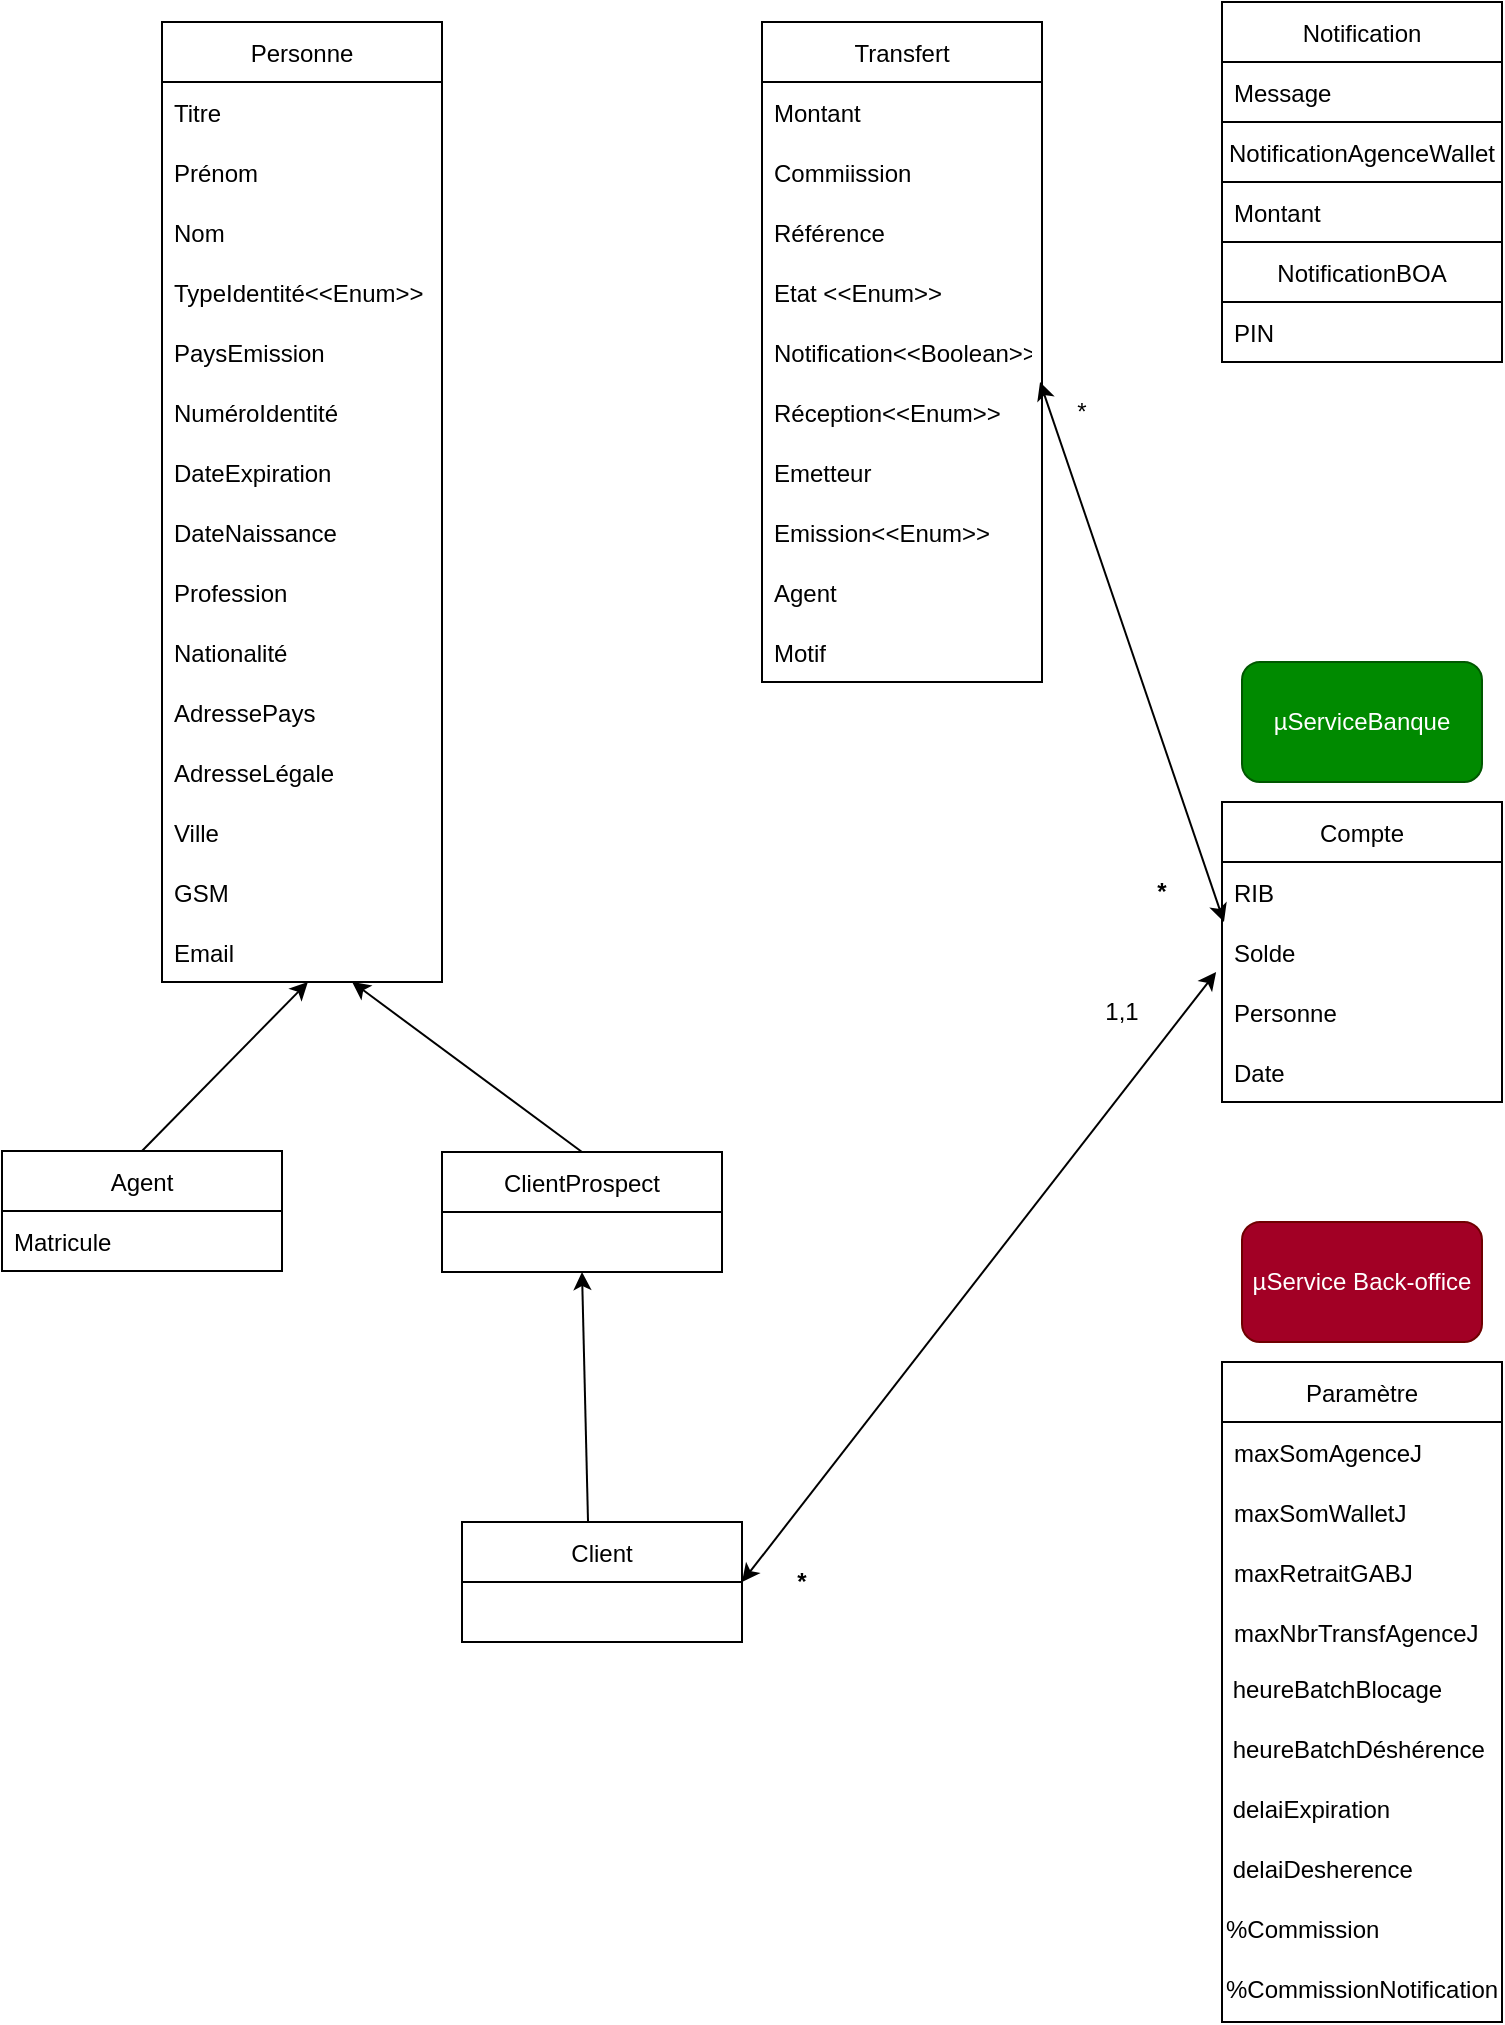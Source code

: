 <mxfile version="16.2.2" type="github">
  <diagram id="8DBcMpiF3WPcPkWtYWcN" name="Page-1">
    <mxGraphModel dx="978" dy="484" grid="1" gridSize="10" guides="1" tooltips="1" connect="1" arrows="1" fold="1" page="1" pageScale="1" pageWidth="827" pageHeight="1169" math="0" shadow="0">
      <root>
        <mxCell id="0" />
        <mxCell id="1" parent="0" />
        <mxCell id="Eo5x3lgqGzYSnr3rYMwt-1" value="Transfert" style="swimlane;fontStyle=0;childLayout=stackLayout;horizontal=1;startSize=30;horizontalStack=0;resizeParent=1;resizeParentMax=0;resizeLast=0;collapsible=1;marginBottom=0;" parent="1" vertex="1">
          <mxGeometry x="450" y="20" width="140" height="330" as="geometry" />
        </mxCell>
        <mxCell id="Eo5x3lgqGzYSnr3rYMwt-2" value="Montant" style="text;strokeColor=none;fillColor=none;align=left;verticalAlign=middle;spacingLeft=4;spacingRight=4;overflow=hidden;points=[[0,0.5],[1,0.5]];portConstraint=eastwest;rotatable=0;" parent="Eo5x3lgqGzYSnr3rYMwt-1" vertex="1">
          <mxGeometry y="30" width="140" height="30" as="geometry" />
        </mxCell>
        <mxCell id="Eo5x3lgqGzYSnr3rYMwt-3" value="Commiission" style="text;strokeColor=none;fillColor=none;align=left;verticalAlign=middle;spacingLeft=4;spacingRight=4;overflow=hidden;points=[[0,0.5],[1,0.5]];portConstraint=eastwest;rotatable=0;" parent="Eo5x3lgqGzYSnr3rYMwt-1" vertex="1">
          <mxGeometry y="60" width="140" height="30" as="geometry" />
        </mxCell>
        <mxCell id="Eo5x3lgqGzYSnr3rYMwt-4" value="Référence" style="text;strokeColor=none;fillColor=none;align=left;verticalAlign=middle;spacingLeft=4;spacingRight=4;overflow=hidden;points=[[0,0.5],[1,0.5]];portConstraint=eastwest;rotatable=0;" parent="Eo5x3lgqGzYSnr3rYMwt-1" vertex="1">
          <mxGeometry y="90" width="140" height="30" as="geometry" />
        </mxCell>
        <mxCell id="Eo5x3lgqGzYSnr3rYMwt-13" value="Etat &lt;&lt;Enum&gt;&gt;" style="text;strokeColor=none;fillColor=none;align=left;verticalAlign=middle;spacingLeft=4;spacingRight=4;overflow=hidden;points=[[0,0.5],[1,0.5]];portConstraint=eastwest;rotatable=0;" parent="Eo5x3lgqGzYSnr3rYMwt-1" vertex="1">
          <mxGeometry y="120" width="140" height="30" as="geometry" />
        </mxCell>
        <mxCell id="Eo5x3lgqGzYSnr3rYMwt-15" value="Notification&lt;&lt;Boolean&gt;&gt;" style="text;strokeColor=none;fillColor=none;align=left;verticalAlign=middle;spacingLeft=4;spacingRight=4;overflow=hidden;points=[[0,0.5],[1,0.5]];portConstraint=eastwest;rotatable=0;" parent="Eo5x3lgqGzYSnr3rYMwt-1" vertex="1">
          <mxGeometry y="150" width="140" height="30" as="geometry" />
        </mxCell>
        <mxCell id="Eo5x3lgqGzYSnr3rYMwt-16" value="Réception&lt;&lt;Enum&gt;&gt;" style="text;strokeColor=none;fillColor=none;align=left;verticalAlign=middle;spacingLeft=4;spacingRight=4;overflow=hidden;points=[[0,0.5],[1,0.5]];portConstraint=eastwest;rotatable=0;" parent="Eo5x3lgqGzYSnr3rYMwt-1" vertex="1">
          <mxGeometry y="180" width="140" height="30" as="geometry" />
        </mxCell>
        <mxCell id="Eo5x3lgqGzYSnr3rYMwt-14" value="Emetteur" style="text;strokeColor=none;fillColor=none;align=left;verticalAlign=middle;spacingLeft=4;spacingRight=4;overflow=hidden;points=[[0,0.5],[1,0.5]];portConstraint=eastwest;rotatable=0;" parent="Eo5x3lgqGzYSnr3rYMwt-1" vertex="1">
          <mxGeometry y="210" width="140" height="30" as="geometry" />
        </mxCell>
        <mxCell id="Eo5x3lgqGzYSnr3rYMwt-17" value="Emission&lt;&lt;Enum&gt;&gt;" style="text;strokeColor=none;fillColor=none;align=left;verticalAlign=middle;spacingLeft=4;spacingRight=4;overflow=hidden;points=[[0,0.5],[1,0.5]];portConstraint=eastwest;rotatable=0;" parent="Eo5x3lgqGzYSnr3rYMwt-1" vertex="1">
          <mxGeometry y="240" width="140" height="30" as="geometry" />
        </mxCell>
        <mxCell id="Eo5x3lgqGzYSnr3rYMwt-101" value="Agent" style="text;strokeColor=none;fillColor=none;align=left;verticalAlign=middle;spacingLeft=4;spacingRight=4;overflow=hidden;points=[[0,0.5],[1,0.5]];portConstraint=eastwest;rotatable=0;" parent="Eo5x3lgqGzYSnr3rYMwt-1" vertex="1">
          <mxGeometry y="270" width="140" height="30" as="geometry" />
        </mxCell>
        <mxCell id="Eo5x3lgqGzYSnr3rYMwt-18" value="Motif" style="text;strokeColor=none;fillColor=none;align=left;verticalAlign=middle;spacingLeft=4;spacingRight=4;overflow=hidden;points=[[0,0.5],[1,0.5]];portConstraint=eastwest;rotatable=0;" parent="Eo5x3lgqGzYSnr3rYMwt-1" vertex="1">
          <mxGeometry y="300" width="140" height="30" as="geometry" />
        </mxCell>
        <mxCell id="Eo5x3lgqGzYSnr3rYMwt-5" value="Personne" style="swimlane;fontStyle=0;childLayout=stackLayout;horizontal=1;startSize=30;horizontalStack=0;resizeParent=1;resizeParentMax=0;resizeLast=0;collapsible=1;marginBottom=0;" parent="1" vertex="1">
          <mxGeometry x="150" y="20" width="140" height="480" as="geometry" />
        </mxCell>
        <mxCell id="Eo5x3lgqGzYSnr3rYMwt-6" value="Titre" style="text;strokeColor=none;fillColor=none;align=left;verticalAlign=middle;spacingLeft=4;spacingRight=4;overflow=hidden;points=[[0,0.5],[1,0.5]];portConstraint=eastwest;rotatable=0;" parent="Eo5x3lgqGzYSnr3rYMwt-5" vertex="1">
          <mxGeometry y="30" width="140" height="30" as="geometry" />
        </mxCell>
        <mxCell id="Eo5x3lgqGzYSnr3rYMwt-7" value="Prénom" style="text;strokeColor=none;fillColor=none;align=left;verticalAlign=middle;spacingLeft=4;spacingRight=4;overflow=hidden;points=[[0,0.5],[1,0.5]];portConstraint=eastwest;rotatable=0;" parent="Eo5x3lgqGzYSnr3rYMwt-5" vertex="1">
          <mxGeometry y="60" width="140" height="30" as="geometry" />
        </mxCell>
        <mxCell id="Eo5x3lgqGzYSnr3rYMwt-8" value="Nom" style="text;strokeColor=none;fillColor=none;align=left;verticalAlign=middle;spacingLeft=4;spacingRight=4;overflow=hidden;points=[[0,0.5],[1,0.5]];portConstraint=eastwest;rotatable=0;" parent="Eo5x3lgqGzYSnr3rYMwt-5" vertex="1">
          <mxGeometry y="90" width="140" height="30" as="geometry" />
        </mxCell>
        <mxCell id="Eo5x3lgqGzYSnr3rYMwt-48" value="TypeIdentité&lt;&lt;Enum&gt;&gt;" style="text;strokeColor=none;fillColor=none;align=left;verticalAlign=middle;spacingLeft=4;spacingRight=4;overflow=hidden;points=[[0,0.5],[1,0.5]];portConstraint=eastwest;rotatable=0;" parent="Eo5x3lgqGzYSnr3rYMwt-5" vertex="1">
          <mxGeometry y="120" width="140" height="30" as="geometry" />
        </mxCell>
        <mxCell id="Eo5x3lgqGzYSnr3rYMwt-49" value="PaysEmission" style="text;strokeColor=none;fillColor=none;align=left;verticalAlign=middle;spacingLeft=4;spacingRight=4;overflow=hidden;points=[[0,0.5],[1,0.5]];portConstraint=eastwest;rotatable=0;" parent="Eo5x3lgqGzYSnr3rYMwt-5" vertex="1">
          <mxGeometry y="150" width="140" height="30" as="geometry" />
        </mxCell>
        <mxCell id="Eo5x3lgqGzYSnr3rYMwt-50" value="NuméroIdentité" style="text;strokeColor=none;fillColor=none;align=left;verticalAlign=middle;spacingLeft=4;spacingRight=4;overflow=hidden;points=[[0,0.5],[1,0.5]];portConstraint=eastwest;rotatable=0;" parent="Eo5x3lgqGzYSnr3rYMwt-5" vertex="1">
          <mxGeometry y="180" width="140" height="30" as="geometry" />
        </mxCell>
        <mxCell id="Eo5x3lgqGzYSnr3rYMwt-51" value="DateExpiration" style="text;strokeColor=none;fillColor=none;align=left;verticalAlign=middle;spacingLeft=4;spacingRight=4;overflow=hidden;points=[[0,0.5],[1,0.5]];portConstraint=eastwest;rotatable=0;" parent="Eo5x3lgqGzYSnr3rYMwt-5" vertex="1">
          <mxGeometry y="210" width="140" height="30" as="geometry" />
        </mxCell>
        <mxCell id="Eo5x3lgqGzYSnr3rYMwt-52" value="DateNaissance" style="text;strokeColor=none;fillColor=none;align=left;verticalAlign=middle;spacingLeft=4;spacingRight=4;overflow=hidden;points=[[0,0.5],[1,0.5]];portConstraint=eastwest;rotatable=0;" parent="Eo5x3lgqGzYSnr3rYMwt-5" vertex="1">
          <mxGeometry y="240" width="140" height="30" as="geometry" />
        </mxCell>
        <mxCell id="Eo5x3lgqGzYSnr3rYMwt-53" value="Profession" style="text;strokeColor=none;fillColor=none;align=left;verticalAlign=middle;spacingLeft=4;spacingRight=4;overflow=hidden;points=[[0,0.5],[1,0.5]];portConstraint=eastwest;rotatable=0;" parent="Eo5x3lgqGzYSnr3rYMwt-5" vertex="1">
          <mxGeometry y="270" width="140" height="30" as="geometry" />
        </mxCell>
        <mxCell id="Eo5x3lgqGzYSnr3rYMwt-54" value="Nationalité" style="text;strokeColor=none;fillColor=none;align=left;verticalAlign=middle;spacingLeft=4;spacingRight=4;overflow=hidden;points=[[0,0.5],[1,0.5]];portConstraint=eastwest;rotatable=0;" parent="Eo5x3lgqGzYSnr3rYMwt-5" vertex="1">
          <mxGeometry y="300" width="140" height="30" as="geometry" />
        </mxCell>
        <mxCell id="Eo5x3lgqGzYSnr3rYMwt-55" value="AdressePays" style="text;strokeColor=none;fillColor=none;align=left;verticalAlign=middle;spacingLeft=4;spacingRight=4;overflow=hidden;points=[[0,0.5],[1,0.5]];portConstraint=eastwest;rotatable=0;" parent="Eo5x3lgqGzYSnr3rYMwt-5" vertex="1">
          <mxGeometry y="330" width="140" height="30" as="geometry" />
        </mxCell>
        <mxCell id="Eo5x3lgqGzYSnr3rYMwt-56" value="AdresseLégale" style="text;strokeColor=none;fillColor=none;align=left;verticalAlign=middle;spacingLeft=4;spacingRight=4;overflow=hidden;points=[[0,0.5],[1,0.5]];portConstraint=eastwest;rotatable=0;" parent="Eo5x3lgqGzYSnr3rYMwt-5" vertex="1">
          <mxGeometry y="360" width="140" height="30" as="geometry" />
        </mxCell>
        <mxCell id="Eo5x3lgqGzYSnr3rYMwt-57" value="Ville" style="text;strokeColor=none;fillColor=none;align=left;verticalAlign=middle;spacingLeft=4;spacingRight=4;overflow=hidden;points=[[0,0.5],[1,0.5]];portConstraint=eastwest;rotatable=0;" parent="Eo5x3lgqGzYSnr3rYMwt-5" vertex="1">
          <mxGeometry y="390" width="140" height="30" as="geometry" />
        </mxCell>
        <mxCell id="Eo5x3lgqGzYSnr3rYMwt-58" value="GSM" style="text;strokeColor=none;fillColor=none;align=left;verticalAlign=middle;spacingLeft=4;spacingRight=4;overflow=hidden;points=[[0,0.5],[1,0.5]];portConstraint=eastwest;rotatable=0;" parent="Eo5x3lgqGzYSnr3rYMwt-5" vertex="1">
          <mxGeometry y="420" width="140" height="30" as="geometry" />
        </mxCell>
        <mxCell id="Eo5x3lgqGzYSnr3rYMwt-59" value="Email" style="text;strokeColor=none;fillColor=none;align=left;verticalAlign=middle;spacingLeft=4;spacingRight=4;overflow=hidden;points=[[0,0.5],[1,0.5]];portConstraint=eastwest;rotatable=0;" parent="Eo5x3lgqGzYSnr3rYMwt-5" vertex="1">
          <mxGeometry y="450" width="140" height="30" as="geometry" />
        </mxCell>
        <mxCell id="Eo5x3lgqGzYSnr3rYMwt-9" value="Compte" style="swimlane;fontStyle=0;childLayout=stackLayout;horizontal=1;startSize=30;horizontalStack=0;resizeParent=1;resizeParentMax=0;resizeLast=0;collapsible=1;marginBottom=0;" parent="1" vertex="1">
          <mxGeometry x="680" y="410" width="140" height="150" as="geometry" />
        </mxCell>
        <mxCell id="Eo5x3lgqGzYSnr3rYMwt-10" value="RIB" style="text;strokeColor=none;fillColor=none;align=left;verticalAlign=middle;spacingLeft=4;spacingRight=4;overflow=hidden;points=[[0,0.5],[1,0.5]];portConstraint=eastwest;rotatable=0;" parent="Eo5x3lgqGzYSnr3rYMwt-9" vertex="1">
          <mxGeometry y="30" width="140" height="30" as="geometry" />
        </mxCell>
        <mxCell id="Eo5x3lgqGzYSnr3rYMwt-11" value="Solde" style="text;strokeColor=none;fillColor=none;align=left;verticalAlign=middle;spacingLeft=4;spacingRight=4;overflow=hidden;points=[[0,0.5],[1,0.5]];portConstraint=eastwest;rotatable=0;" parent="Eo5x3lgqGzYSnr3rYMwt-9" vertex="1">
          <mxGeometry y="60" width="140" height="30" as="geometry" />
        </mxCell>
        <mxCell id="Eo5x3lgqGzYSnr3rYMwt-96" value="Personne" style="text;strokeColor=none;fillColor=none;align=left;verticalAlign=middle;spacingLeft=4;spacingRight=4;overflow=hidden;points=[[0,0.5],[1,0.5]];portConstraint=eastwest;rotatable=0;" parent="Eo5x3lgqGzYSnr3rYMwt-9" vertex="1">
          <mxGeometry y="90" width="140" height="30" as="geometry" />
        </mxCell>
        <mxCell id="Eo5x3lgqGzYSnr3rYMwt-12" value="Date" style="text;strokeColor=none;fillColor=none;align=left;verticalAlign=middle;spacingLeft=4;spacingRight=4;overflow=hidden;points=[[0,0.5],[1,0.5]];portConstraint=eastwest;rotatable=0;" parent="Eo5x3lgqGzYSnr3rYMwt-9" vertex="1">
          <mxGeometry y="120" width="140" height="30" as="geometry" />
        </mxCell>
        <mxCell id="Eo5x3lgqGzYSnr3rYMwt-24" value="Agent" style="swimlane;fontStyle=0;childLayout=stackLayout;horizontal=1;startSize=30;horizontalStack=0;resizeParent=1;resizeParentMax=0;resizeLast=0;collapsible=1;marginBottom=0;" parent="1" vertex="1">
          <mxGeometry x="70" y="584.5" width="140" height="60" as="geometry" />
        </mxCell>
        <mxCell id="Eo5x3lgqGzYSnr3rYMwt-25" value="Matricule" style="text;strokeColor=none;fillColor=none;align=left;verticalAlign=middle;spacingLeft=4;spacingRight=4;overflow=hidden;points=[[0,0.5],[1,0.5]];portConstraint=eastwest;rotatable=0;" parent="Eo5x3lgqGzYSnr3rYMwt-24" vertex="1">
          <mxGeometry y="30" width="140" height="30" as="geometry" />
        </mxCell>
        <mxCell id="Eo5x3lgqGzYSnr3rYMwt-28" value="ClientProspect" style="swimlane;fontStyle=0;childLayout=stackLayout;horizontal=1;startSize=30;horizontalStack=0;resizeParent=1;resizeParentMax=0;resizeLast=0;collapsible=1;marginBottom=0;" parent="1" vertex="1">
          <mxGeometry x="290" y="585" width="140" height="60" as="geometry" />
        </mxCell>
        <mxCell id="Eo5x3lgqGzYSnr3rYMwt-32" value="Client" style="swimlane;fontStyle=0;childLayout=stackLayout;horizontal=1;startSize=30;horizontalStack=0;resizeParent=1;resizeParentMax=0;resizeLast=0;collapsible=1;marginBottom=0;" parent="1" vertex="1">
          <mxGeometry x="300" y="770" width="140" height="60" as="geometry" />
        </mxCell>
        <mxCell id="Eo5x3lgqGzYSnr3rYMwt-36" value="Paramètre" style="swimlane;fontStyle=0;childLayout=stackLayout;horizontal=1;startSize=30;horizontalStack=0;resizeParent=1;resizeParentMax=0;resizeLast=0;collapsible=1;marginBottom=0;" parent="1" vertex="1">
          <mxGeometry x="680" y="690" width="140" height="330" as="geometry" />
        </mxCell>
        <mxCell id="Eo5x3lgqGzYSnr3rYMwt-37" value="maxSomAgenceJ" style="text;strokeColor=none;fillColor=none;align=left;verticalAlign=middle;spacingLeft=4;spacingRight=4;overflow=hidden;points=[[0,0.5],[1,0.5]];portConstraint=eastwest;rotatable=0;" parent="Eo5x3lgqGzYSnr3rYMwt-36" vertex="1">
          <mxGeometry y="30" width="140" height="30" as="geometry" />
        </mxCell>
        <mxCell id="Eo5x3lgqGzYSnr3rYMwt-38" value="maxSomWalletJ" style="text;strokeColor=none;fillColor=none;align=left;verticalAlign=middle;spacingLeft=4;spacingRight=4;overflow=hidden;points=[[0,0.5],[1,0.5]];portConstraint=eastwest;rotatable=0;" parent="Eo5x3lgqGzYSnr3rYMwt-36" vertex="1">
          <mxGeometry y="60" width="140" height="30" as="geometry" />
        </mxCell>
        <mxCell id="Eo5x3lgqGzYSnr3rYMwt-39" value="maxRetraitGABJ" style="text;strokeColor=none;fillColor=none;align=left;verticalAlign=middle;spacingLeft=4;spacingRight=4;overflow=hidden;points=[[0,0.5],[1,0.5]];portConstraint=eastwest;rotatable=0;" parent="Eo5x3lgqGzYSnr3rYMwt-36" vertex="1">
          <mxGeometry y="90" width="140" height="30" as="geometry" />
        </mxCell>
        <mxCell id="Eo5x3lgqGzYSnr3rYMwt-40" value="maxNbrTransfAgenceJ" style="text;strokeColor=none;fillColor=none;align=left;verticalAlign=middle;spacingLeft=4;spacingRight=4;overflow=hidden;points=[[0,0.5],[1,0.5]];portConstraint=eastwest;rotatable=0;" parent="Eo5x3lgqGzYSnr3rYMwt-36" vertex="1">
          <mxGeometry y="120" width="140" height="30" as="geometry" />
        </mxCell>
        <mxCell id="Eo5x3lgqGzYSnr3rYMwt-41" value="&lt;font face=&quot;helvetica&quot;&gt;&amp;nbsp;heureBatchBlocage&lt;/font&gt;" style="text;whiteSpace=wrap;html=1;" parent="Eo5x3lgqGzYSnr3rYMwt-36" vertex="1">
          <mxGeometry y="150" width="140" height="30" as="geometry" />
        </mxCell>
        <mxCell id="Eo5x3lgqGzYSnr3rYMwt-42" value="&lt;font face=&quot;helvetica&quot;&gt;&amp;nbsp;heureBatchDéshérence&lt;/font&gt;" style="text;whiteSpace=wrap;html=1;" parent="Eo5x3lgqGzYSnr3rYMwt-36" vertex="1">
          <mxGeometry y="180" width="140" height="30" as="geometry" />
        </mxCell>
        <mxCell id="Eo5x3lgqGzYSnr3rYMwt-43" value="&lt;font face=&quot;helvetica&quot;&gt;&amp;nbsp;delaiExpiration&lt;/font&gt;&lt;span&gt;&lt;br&gt;&lt;/span&gt;" style="text;whiteSpace=wrap;html=1;" parent="Eo5x3lgqGzYSnr3rYMwt-36" vertex="1">
          <mxGeometry y="210" width="140" height="30" as="geometry" />
        </mxCell>
        <mxCell id="Eo5x3lgqGzYSnr3rYMwt-46" value="&lt;font face=&quot;helvetica&quot;&gt;&amp;nbsp;delaiDesherence&lt;/font&gt;" style="text;whiteSpace=wrap;html=1;" parent="Eo5x3lgqGzYSnr3rYMwt-36" vertex="1">
          <mxGeometry y="240" width="140" height="30" as="geometry" />
        </mxCell>
        <mxCell id="Eo5x3lgqGzYSnr3rYMwt-47" value="&lt;font face=&quot;helvetica&quot;&gt;%Commission&lt;/font&gt;" style="text;whiteSpace=wrap;html=1;" parent="Eo5x3lgqGzYSnr3rYMwt-36" vertex="1">
          <mxGeometry y="270" width="140" height="30" as="geometry" />
        </mxCell>
        <mxCell id="Eo5x3lgqGzYSnr3rYMwt-98" value="&lt;font face=&quot;helvetica&quot;&gt;%CommissionNotification&lt;/font&gt;" style="text;whiteSpace=wrap;html=1;" parent="Eo5x3lgqGzYSnr3rYMwt-36" vertex="1">
          <mxGeometry y="300" width="140" height="30" as="geometry" />
        </mxCell>
        <mxCell id="Eo5x3lgqGzYSnr3rYMwt-75" value="" style="endArrow=classic;html=1;rounded=0;entryX=0.521;entryY=1;entryDx=0;entryDy=0;entryPerimeter=0;exitX=0.5;exitY=0;exitDx=0;exitDy=0;" parent="1" source="Eo5x3lgqGzYSnr3rYMwt-24" target="Eo5x3lgqGzYSnr3rYMwt-59" edge="1">
          <mxGeometry width="50" height="50" relative="1" as="geometry">
            <mxPoint x="240" y="600" as="sourcePoint" />
            <mxPoint x="290" y="550" as="targetPoint" />
          </mxGeometry>
        </mxCell>
        <mxCell id="Eo5x3lgqGzYSnr3rYMwt-77" value="" style="endArrow=classic;html=1;rounded=0;entryX=0.679;entryY=1;entryDx=0;entryDy=0;entryPerimeter=0;exitX=0.5;exitY=0;exitDx=0;exitDy=0;" parent="1" source="Eo5x3lgqGzYSnr3rYMwt-28" target="Eo5x3lgqGzYSnr3rYMwt-59" edge="1">
          <mxGeometry width="50" height="50" relative="1" as="geometry">
            <mxPoint x="407" y="597" as="sourcePoint" />
            <mxPoint x="242.94" y="520" as="targetPoint" />
          </mxGeometry>
        </mxCell>
        <mxCell id="Eo5x3lgqGzYSnr3rYMwt-78" value="" style="endArrow=classic;html=1;rounded=0;entryX=0.5;entryY=1;entryDx=0;entryDy=0;exitX=0.45;exitY=-0.008;exitDx=0;exitDy=0;exitPerimeter=0;" parent="1" source="Eo5x3lgqGzYSnr3rYMwt-32" target="Eo5x3lgqGzYSnr3rYMwt-28" edge="1">
          <mxGeometry width="50" height="50" relative="1" as="geometry">
            <mxPoint x="431.06" y="820" as="sourcePoint" />
            <mxPoint x="458.04" y="700" as="targetPoint" />
          </mxGeometry>
        </mxCell>
        <mxCell id="Eo5x3lgqGzYSnr3rYMwt-80" value="" style="endArrow=classic;startArrow=classic;html=1;rounded=0;entryX=0.007;entryY=0;entryDx=0;entryDy=0;entryPerimeter=0;exitX=0.993;exitY=0;exitDx=0;exitDy=0;exitPerimeter=0;" parent="1" source="Eo5x3lgqGzYSnr3rYMwt-16" target="Eo5x3lgqGzYSnr3rYMwt-11" edge="1">
          <mxGeometry width="50" height="50" relative="1" as="geometry">
            <mxPoint x="660" y="190" as="sourcePoint" />
            <mxPoint x="710" y="140" as="targetPoint" />
          </mxGeometry>
        </mxCell>
        <mxCell id="Eo5x3lgqGzYSnr3rYMwt-89" value="1,1" style="text;html=1;strokeColor=none;fillColor=none;align=center;verticalAlign=middle;whiteSpace=wrap;rounded=0;" parent="1" vertex="1">
          <mxGeometry x="600" y="500" width="60" height="30" as="geometry" />
        </mxCell>
        <mxCell id="Eo5x3lgqGzYSnr3rYMwt-92" value="*" style="text;html=1;strokeColor=none;fillColor=none;align=center;verticalAlign=middle;whiteSpace=wrap;rounded=0;" parent="1" vertex="1">
          <mxGeometry x="580" y="200" width="60" height="30" as="geometry" />
        </mxCell>
        <mxCell id="Eo5x3lgqGzYSnr3rYMwt-93" value="&lt;b&gt;*&lt;/b&gt;" style="text;html=1;strokeColor=none;fillColor=none;align=center;verticalAlign=middle;whiteSpace=wrap;rounded=0;" parent="1" vertex="1">
          <mxGeometry x="620" y="440" width="60" height="30" as="geometry" />
        </mxCell>
        <mxCell id="Eo5x3lgqGzYSnr3rYMwt-94" value="µServiceBanque" style="rounded=1;whiteSpace=wrap;html=1;fillColor=#008a00;fontColor=#ffffff;strokeColor=#005700;" parent="1" vertex="1">
          <mxGeometry x="690" y="340" width="120" height="60" as="geometry" />
        </mxCell>
        <mxCell id="Eo5x3lgqGzYSnr3rYMwt-95" value="µService Back-office" style="rounded=1;whiteSpace=wrap;html=1;fillColor=#a20025;fontColor=#ffffff;strokeColor=#6F0000;" parent="1" vertex="1">
          <mxGeometry x="690" y="620" width="120" height="60" as="geometry" />
        </mxCell>
        <mxCell id="Eo5x3lgqGzYSnr3rYMwt-99" value="" style="endArrow=classic;startArrow=classic;html=1;rounded=0;entryX=-0.021;entryY=0.833;entryDx=0;entryDy=0;entryPerimeter=0;exitX=1;exitY=0.5;exitDx=0;exitDy=0;" parent="1" source="Eo5x3lgqGzYSnr3rYMwt-32" target="Eo5x3lgqGzYSnr3rYMwt-11" edge="1">
          <mxGeometry width="50" height="50" relative="1" as="geometry">
            <mxPoint x="490" y="690" as="sourcePoint" />
            <mxPoint x="540" y="640" as="targetPoint" />
          </mxGeometry>
        </mxCell>
        <mxCell id="Eo5x3lgqGzYSnr3rYMwt-100" value="&lt;b&gt;*&lt;/b&gt;" style="text;html=1;strokeColor=none;fillColor=none;align=center;verticalAlign=middle;whiteSpace=wrap;rounded=0;" parent="1" vertex="1">
          <mxGeometry x="440" y="785" width="60" height="30" as="geometry" />
        </mxCell>
        <mxCell id="ED1YyseDA5ToxZGcXCbZ-1" value="Notification" style="swimlane;fontStyle=0;childLayout=stackLayout;horizontal=1;startSize=30;horizontalStack=0;resizeParent=1;resizeParentMax=0;resizeLast=0;collapsible=1;marginBottom=0;" vertex="1" parent="1">
          <mxGeometry x="680" y="10" width="140" height="60" as="geometry" />
        </mxCell>
        <mxCell id="ED1YyseDA5ToxZGcXCbZ-2" value="Message" style="text;strokeColor=none;fillColor=none;align=left;verticalAlign=middle;spacingLeft=4;spacingRight=4;overflow=hidden;points=[[0,0.5],[1,0.5]];portConstraint=eastwest;rotatable=0;" vertex="1" parent="ED1YyseDA5ToxZGcXCbZ-1">
          <mxGeometry y="30" width="140" height="30" as="geometry" />
        </mxCell>
        <mxCell id="ED1YyseDA5ToxZGcXCbZ-3" value="NotificationAgenceWallet" style="swimlane;fontStyle=0;childLayout=stackLayout;horizontal=1;startSize=30;horizontalStack=0;resizeParent=1;resizeParentMax=0;resizeLast=0;collapsible=1;marginBottom=0;" vertex="1" parent="1">
          <mxGeometry x="680" y="70" width="140" height="60" as="geometry" />
        </mxCell>
        <mxCell id="ED1YyseDA5ToxZGcXCbZ-4" value="Montant" style="text;strokeColor=none;fillColor=none;align=left;verticalAlign=middle;spacingLeft=4;spacingRight=4;overflow=hidden;points=[[0,0.5],[1,0.5]];portConstraint=eastwest;rotatable=0;" vertex="1" parent="ED1YyseDA5ToxZGcXCbZ-3">
          <mxGeometry y="30" width="140" height="30" as="geometry" />
        </mxCell>
        <mxCell id="ED1YyseDA5ToxZGcXCbZ-5" value="NotificationBOA" style="swimlane;fontStyle=0;childLayout=stackLayout;horizontal=1;startSize=30;horizontalStack=0;resizeParent=1;resizeParentMax=0;resizeLast=0;collapsible=1;marginBottom=0;" vertex="1" parent="1">
          <mxGeometry x="680" y="130" width="140" height="60" as="geometry" />
        </mxCell>
        <mxCell id="ED1YyseDA5ToxZGcXCbZ-6" value="PIN" style="text;strokeColor=none;fillColor=none;align=left;verticalAlign=middle;spacingLeft=4;spacingRight=4;overflow=hidden;points=[[0,0.5],[1,0.5]];portConstraint=eastwest;rotatable=0;" vertex="1" parent="ED1YyseDA5ToxZGcXCbZ-5">
          <mxGeometry y="30" width="140" height="30" as="geometry" />
        </mxCell>
      </root>
    </mxGraphModel>
  </diagram>
</mxfile>
